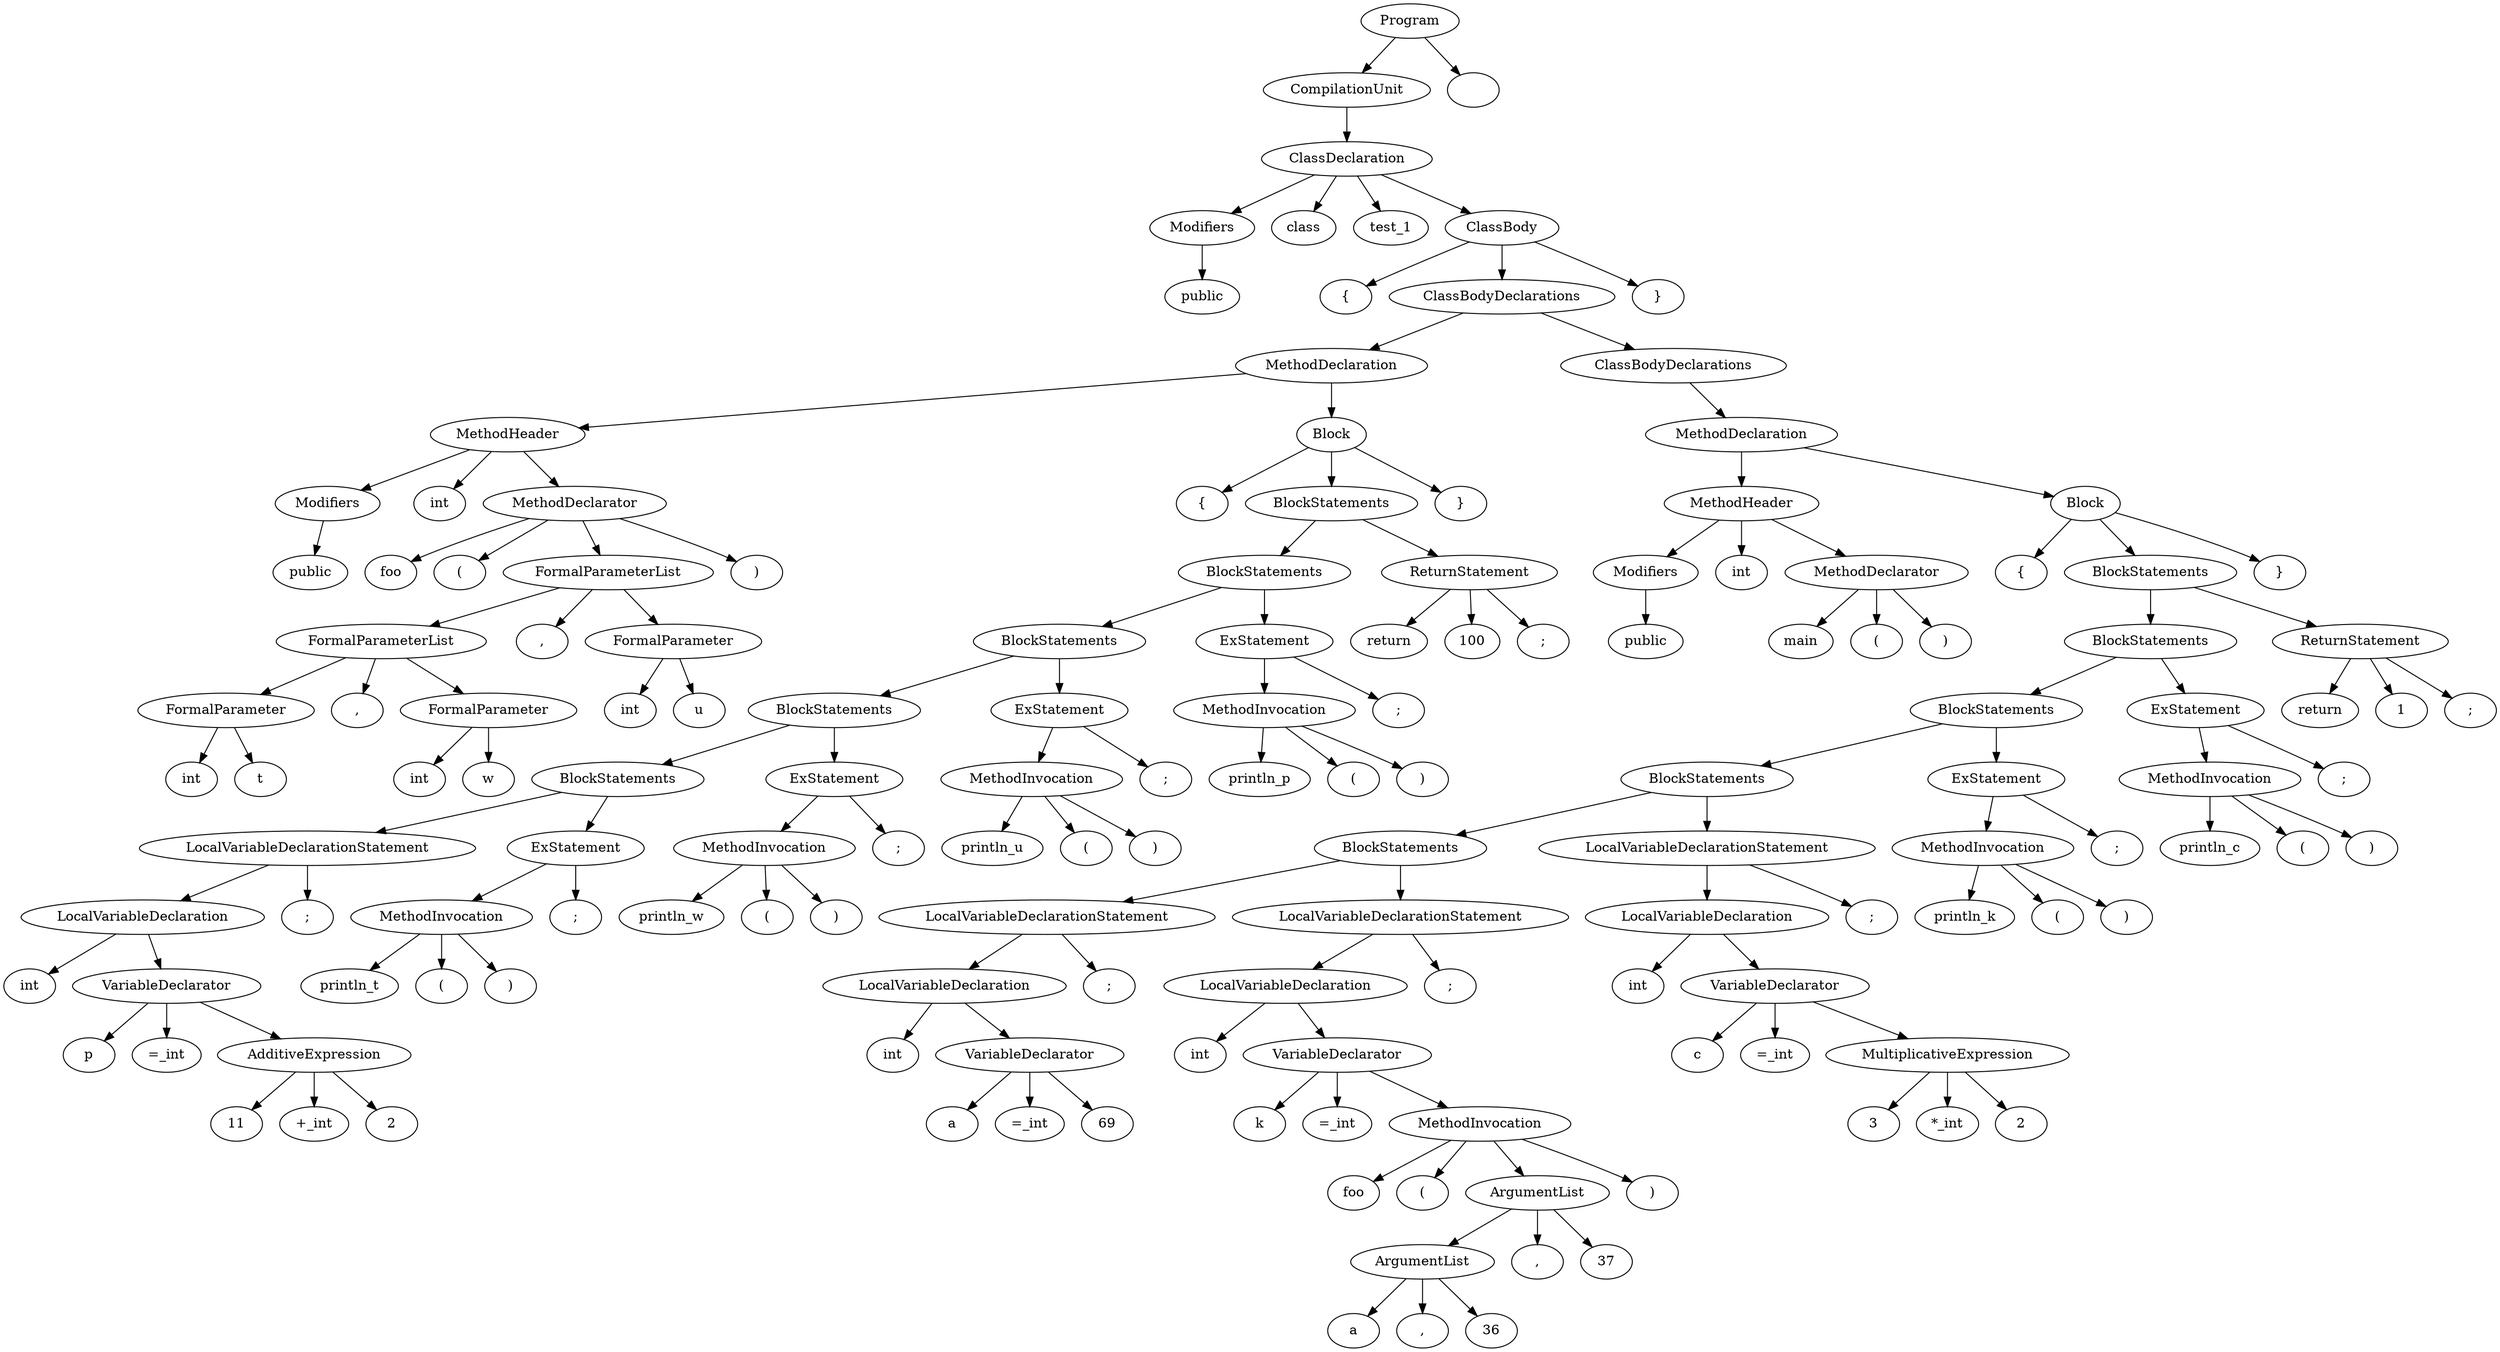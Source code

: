 digraph G {
n1 [label="public"]
n2 [label="Modifiers"]
n2->n1;
n3 [label="class"]
n4 [label="test_1"]
n5 [label="{"]
n6 [label="public"]
n7 [label="Modifiers"]
n7->n6;
n8 [label="int"]
n9 [label="foo"]
n10 [label="("]
n11 [label="int"]
n12 [label="t"]
n13 [label="FormalParameter"]
n13->n12;
n13->n11;
n14 [label=","]
n15 [label="int"]
n16 [label="w"]
n17 [label="FormalParameter"]
n17->n16;
n17->n15;
n18 [label="FormalParameterList"]
n18->n17;
n18->n14;
n18->n13;
n19 [label=","]
n20 [label="int"]
n21 [label="u"]
n22 [label="FormalParameter"]
n22->n21;
n22->n20;
n23 [label="FormalParameterList"]
n23->n22;
n23->n19;
n23->n18;
n24 [label=")"]
n25 [label="MethodDeclarator"]
n25->n24;
n25->n23;
n25->n10;
n25->n9;
n26 [label="MethodHeader"]
n26->n25;
n26->n8;
n26->n7;
n27 [label="{"]
n28 [label="int"]
n29 [label="p"]
n30 [label="=_int"]
n31 [label="11"]
n32 [label="+_int"]
n33 [label="2"]
n34 [label="AdditiveExpression"]
n34->n33;
n34->n32;
n34->n31;
n35 [label="VariableDeclarator"]
n35->n34;
n35->n30;
n35->n29;
n36 [label="LocalVariableDeclaration"]
n36->n35;
n36->n28;
n37 [label=";"]
n38 [label="LocalVariableDeclarationStatement"]
n38->n37;
n38->n36;
n39 [label="println_t"]
n40 [label="("]
n41 [label=")"]
n42 [label="MethodInvocation"]
n42->n41;
n42->n40;
n42->n39;
n43 [label=";"]
n44 [label="ExStatement"]
n44->n43;
n44->n42;
n45 [label="BlockStatements"]
n45->n44;
n45->n38;
n46 [label="println_w"]
n47 [label="("]
n48 [label=")"]
n49 [label="MethodInvocation"]
n49->n48;
n49->n47;
n49->n46;
n50 [label=";"]
n51 [label="ExStatement"]
n51->n50;
n51->n49;
n52 [label="BlockStatements"]
n52->n51;
n52->n45;
n53 [label="println_u"]
n54 [label="("]
n55 [label=")"]
n56 [label="MethodInvocation"]
n56->n55;
n56->n54;
n56->n53;
n57 [label=";"]
n58 [label="ExStatement"]
n58->n57;
n58->n56;
n59 [label="BlockStatements"]
n59->n58;
n59->n52;
n60 [label="println_p"]
n61 [label="("]
n62 [label=")"]
n63 [label="MethodInvocation"]
n63->n62;
n63->n61;
n63->n60;
n64 [label=";"]
n65 [label="ExStatement"]
n65->n64;
n65->n63;
n66 [label="BlockStatements"]
n66->n65;
n66->n59;
n67 [label="return"]
n68 [label="100"]
n69 [label=";"]
n70 [label="ReturnStatement"]
n70->n69;
n70->n68;
n70->n67;
n71 [label="BlockStatements"]
n71->n70;
n71->n66;
n72 [label="}"]
n73 [label="Block"]
n73->n72;
n73->n71;
n73->n27;
n74 [label="MethodDeclaration"]
n74->n73;
n74->n26;
n75 [label="public"]
n76 [label="Modifiers"]
n76->n75;
n77 [label="int"]
n78 [label="main"]
n79 [label="("]
n80 [label=")"]
n81 [label="MethodDeclarator"]
n81->n80;
n81->n79;
n81->n78;
n82 [label="MethodHeader"]
n82->n81;
n82->n77;
n82->n76;
n83 [label="{"]
n84 [label="int"]
n85 [label="a"]
n86 [label="=_int"]
n87 [label="69"]
n88 [label="VariableDeclarator"]
n88->n87;
n88->n86;
n88->n85;
n89 [label="LocalVariableDeclaration"]
n89->n88;
n89->n84;
n90 [label=";"]
n91 [label="LocalVariableDeclarationStatement"]
n91->n90;
n91->n89;
n92 [label="int"]
n93 [label="k"]
n94 [label="=_int"]
n95 [label="foo"]
n96 [label="("]
n97 [label="a"]
n98 [label=","]
n99 [label="36"]
n100 [label="ArgumentList"]
n100->n99;
n100->n98;
n100->n97;
n101 [label=","]
n102 [label="37"]
n103 [label="ArgumentList"]
n103->n102;
n103->n101;
n103->n100;
n104 [label=")"]
n105 [label="MethodInvocation"]
n105->n104;
n105->n103;
n105->n96;
n105->n95;
n106 [label="VariableDeclarator"]
n106->n105;
n106->n94;
n106->n93;
n107 [label="LocalVariableDeclaration"]
n107->n106;
n107->n92;
n108 [label=";"]
n109 [label="LocalVariableDeclarationStatement"]
n109->n108;
n109->n107;
n110 [label="BlockStatements"]
n110->n109;
n110->n91;
n111 [label="int"]
n112 [label="c"]
n113 [label="=_int"]
n114 [label="3"]
n115 [label="*_int"]
n116 [label="2"]
n117 [label="MultiplicativeExpression"]
n117->n116;
n117->n115;
n117->n114;
n118 [label="VariableDeclarator"]
n118->n117;
n118->n113;
n118->n112;
n119 [label="LocalVariableDeclaration"]
n119->n118;
n119->n111;
n120 [label=";"]
n121 [label="LocalVariableDeclarationStatement"]
n121->n120;
n121->n119;
n122 [label="BlockStatements"]
n122->n121;
n122->n110;
n123 [label="println_k"]
n124 [label="("]
n125 [label=")"]
n126 [label="MethodInvocation"]
n126->n125;
n126->n124;
n126->n123;
n127 [label=";"]
n128 [label="ExStatement"]
n128->n127;
n128->n126;
n129 [label="BlockStatements"]
n129->n128;
n129->n122;
n130 [label="println_c"]
n131 [label="("]
n132 [label=")"]
n133 [label="MethodInvocation"]
n133->n132;
n133->n131;
n133->n130;
n134 [label=";"]
n135 [label="ExStatement"]
n135->n134;
n135->n133;
n136 [label="BlockStatements"]
n136->n135;
n136->n129;
n137 [label="return"]
n138 [label="1"]
n139 [label=";"]
n140 [label="ReturnStatement"]
n140->n139;
n140->n138;
n140->n137;
n141 [label="BlockStatements"]
n141->n140;
n141->n136;
n142 [label="}"]
n143 [label="Block"]
n143->n142;
n143->n141;
n143->n83;
n144 [label="MethodDeclaration"]
n144->n143;
n144->n82;
n145 [label="ClassBodyDeclarations"]
n145->n144;
n146 [label="ClassBodyDeclarations"]
n146->n145;
n146->n74;
n147 [label="}"]
n148 [label="ClassBody"]
n148->n147;
n148->n146;
n148->n5;
n149 [label="ClassDeclaration"]
n149->n148;
n149->n4;
n149->n3;
n149->n2;
n150 [label="CompilationUnit"]
n150->n149;
n151 [label="Program"]
n151->n152;
n151->n150;
n152 [label=""]
}
